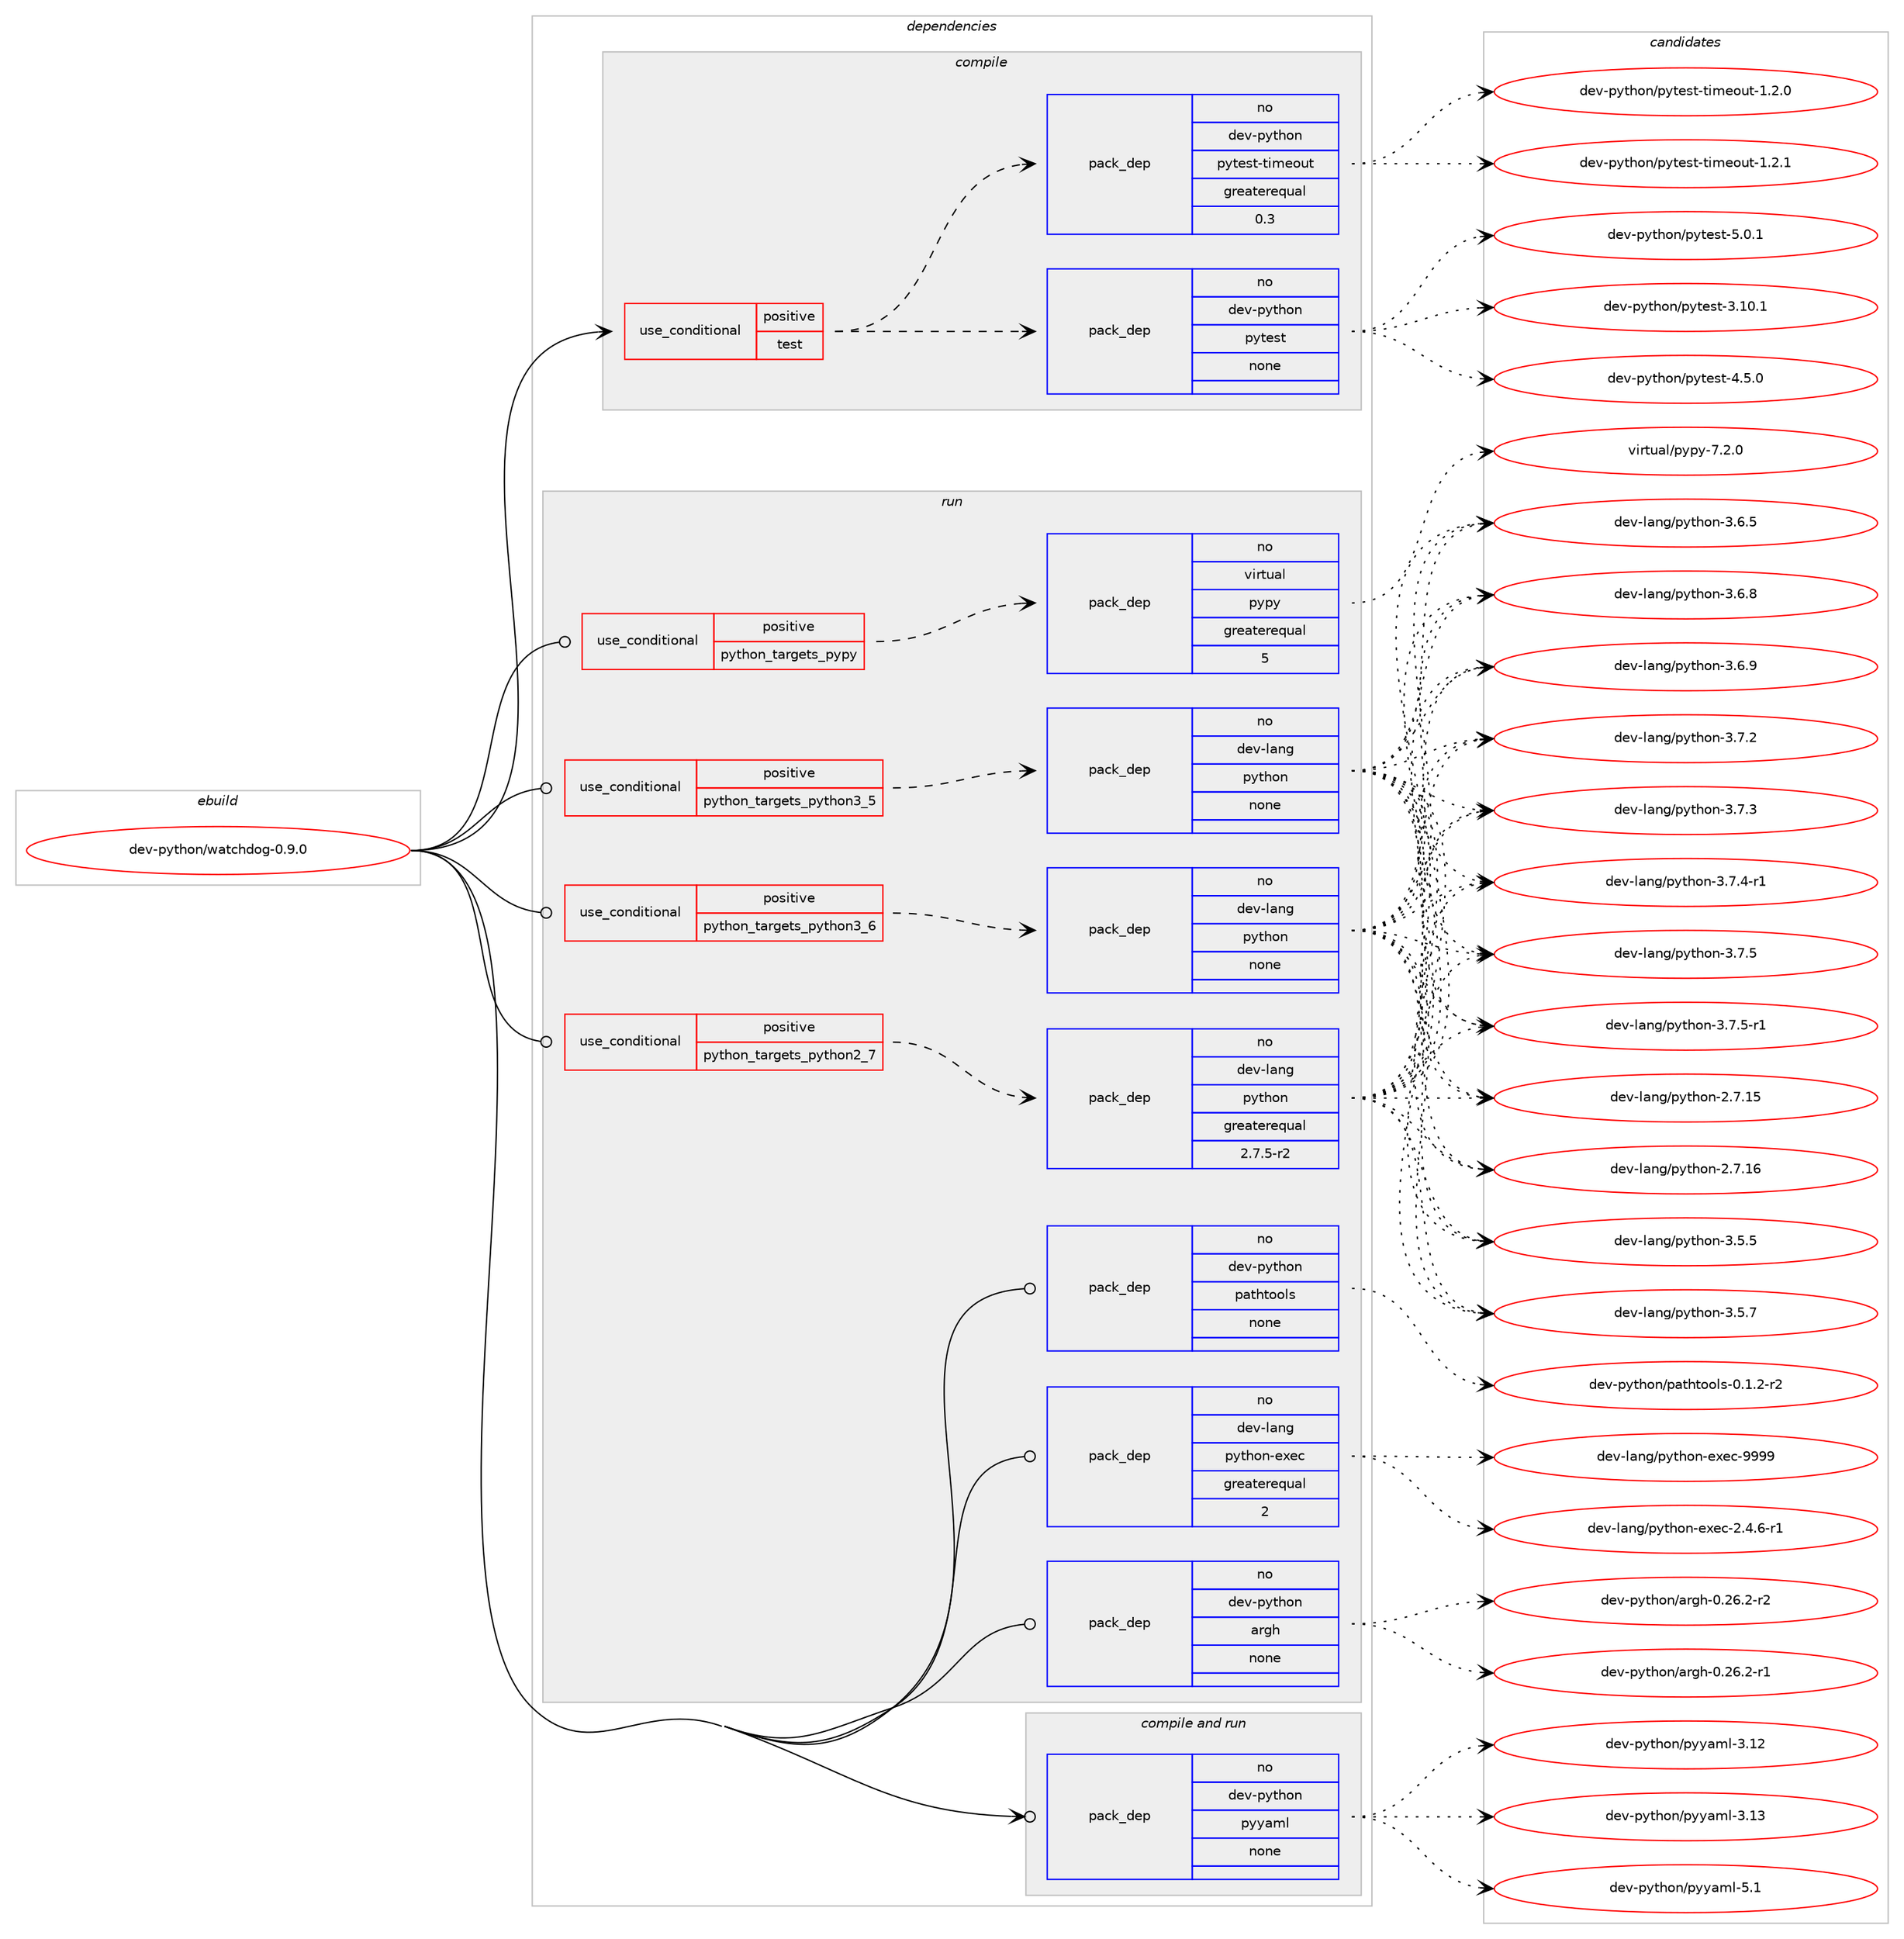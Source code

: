 digraph prolog {

# *************
# Graph options
# *************

newrank=true;
concentrate=true;
compound=true;
graph [rankdir=LR,fontname=Helvetica,fontsize=10,ranksep=1.5];#, ranksep=2.5, nodesep=0.2];
edge  [arrowhead=vee];
node  [fontname=Helvetica,fontsize=10];

# **********
# The ebuild
# **********

subgraph cluster_leftcol {
color=gray;
rank=same;
label=<<i>ebuild</i>>;
id [label="dev-python/watchdog-0.9.0", color=red, width=4, href="../dev-python/watchdog-0.9.0.svg"];
}

# ****************
# The dependencies
# ****************

subgraph cluster_midcol {
color=gray;
label=<<i>dependencies</i>>;
subgraph cluster_compile {
fillcolor="#eeeeee";
style=filled;
label=<<i>compile</i>>;
subgraph cond151249 {
dependency643325 [label=<<TABLE BORDER="0" CELLBORDER="1" CELLSPACING="0" CELLPADDING="4"><TR><TD ROWSPAN="3" CELLPADDING="10">use_conditional</TD></TR><TR><TD>positive</TD></TR><TR><TD>test</TD></TR></TABLE>>, shape=none, color=red];
subgraph pack480187 {
dependency643326 [label=<<TABLE BORDER="0" CELLBORDER="1" CELLSPACING="0" CELLPADDING="4" WIDTH="220"><TR><TD ROWSPAN="6" CELLPADDING="30">pack_dep</TD></TR><TR><TD WIDTH="110">no</TD></TR><TR><TD>dev-python</TD></TR><TR><TD>pytest</TD></TR><TR><TD>none</TD></TR><TR><TD></TD></TR></TABLE>>, shape=none, color=blue];
}
dependency643325:e -> dependency643326:w [weight=20,style="dashed",arrowhead="vee"];
subgraph pack480188 {
dependency643327 [label=<<TABLE BORDER="0" CELLBORDER="1" CELLSPACING="0" CELLPADDING="4" WIDTH="220"><TR><TD ROWSPAN="6" CELLPADDING="30">pack_dep</TD></TR><TR><TD WIDTH="110">no</TD></TR><TR><TD>dev-python</TD></TR><TR><TD>pytest-timeout</TD></TR><TR><TD>greaterequal</TD></TR><TR><TD>0.3</TD></TR></TABLE>>, shape=none, color=blue];
}
dependency643325:e -> dependency643327:w [weight=20,style="dashed",arrowhead="vee"];
}
id:e -> dependency643325:w [weight=20,style="solid",arrowhead="vee"];
}
subgraph cluster_compileandrun {
fillcolor="#eeeeee";
style=filled;
label=<<i>compile and run</i>>;
subgraph pack480189 {
dependency643328 [label=<<TABLE BORDER="0" CELLBORDER="1" CELLSPACING="0" CELLPADDING="4" WIDTH="220"><TR><TD ROWSPAN="6" CELLPADDING="30">pack_dep</TD></TR><TR><TD WIDTH="110">no</TD></TR><TR><TD>dev-python</TD></TR><TR><TD>pyyaml</TD></TR><TR><TD>none</TD></TR><TR><TD></TD></TR></TABLE>>, shape=none, color=blue];
}
id:e -> dependency643328:w [weight=20,style="solid",arrowhead="odotvee"];
}
subgraph cluster_run {
fillcolor="#eeeeee";
style=filled;
label=<<i>run</i>>;
subgraph cond151250 {
dependency643329 [label=<<TABLE BORDER="0" CELLBORDER="1" CELLSPACING="0" CELLPADDING="4"><TR><TD ROWSPAN="3" CELLPADDING="10">use_conditional</TD></TR><TR><TD>positive</TD></TR><TR><TD>python_targets_pypy</TD></TR></TABLE>>, shape=none, color=red];
subgraph pack480190 {
dependency643330 [label=<<TABLE BORDER="0" CELLBORDER="1" CELLSPACING="0" CELLPADDING="4" WIDTH="220"><TR><TD ROWSPAN="6" CELLPADDING="30">pack_dep</TD></TR><TR><TD WIDTH="110">no</TD></TR><TR><TD>virtual</TD></TR><TR><TD>pypy</TD></TR><TR><TD>greaterequal</TD></TR><TR><TD>5</TD></TR></TABLE>>, shape=none, color=blue];
}
dependency643329:e -> dependency643330:w [weight=20,style="dashed",arrowhead="vee"];
}
id:e -> dependency643329:w [weight=20,style="solid",arrowhead="odot"];
subgraph cond151251 {
dependency643331 [label=<<TABLE BORDER="0" CELLBORDER="1" CELLSPACING="0" CELLPADDING="4"><TR><TD ROWSPAN="3" CELLPADDING="10">use_conditional</TD></TR><TR><TD>positive</TD></TR><TR><TD>python_targets_python2_7</TD></TR></TABLE>>, shape=none, color=red];
subgraph pack480191 {
dependency643332 [label=<<TABLE BORDER="0" CELLBORDER="1" CELLSPACING="0" CELLPADDING="4" WIDTH="220"><TR><TD ROWSPAN="6" CELLPADDING="30">pack_dep</TD></TR><TR><TD WIDTH="110">no</TD></TR><TR><TD>dev-lang</TD></TR><TR><TD>python</TD></TR><TR><TD>greaterequal</TD></TR><TR><TD>2.7.5-r2</TD></TR></TABLE>>, shape=none, color=blue];
}
dependency643331:e -> dependency643332:w [weight=20,style="dashed",arrowhead="vee"];
}
id:e -> dependency643331:w [weight=20,style="solid",arrowhead="odot"];
subgraph cond151252 {
dependency643333 [label=<<TABLE BORDER="0" CELLBORDER="1" CELLSPACING="0" CELLPADDING="4"><TR><TD ROWSPAN="3" CELLPADDING="10">use_conditional</TD></TR><TR><TD>positive</TD></TR><TR><TD>python_targets_python3_5</TD></TR></TABLE>>, shape=none, color=red];
subgraph pack480192 {
dependency643334 [label=<<TABLE BORDER="0" CELLBORDER="1" CELLSPACING="0" CELLPADDING="4" WIDTH="220"><TR><TD ROWSPAN="6" CELLPADDING="30">pack_dep</TD></TR><TR><TD WIDTH="110">no</TD></TR><TR><TD>dev-lang</TD></TR><TR><TD>python</TD></TR><TR><TD>none</TD></TR><TR><TD></TD></TR></TABLE>>, shape=none, color=blue];
}
dependency643333:e -> dependency643334:w [weight=20,style="dashed",arrowhead="vee"];
}
id:e -> dependency643333:w [weight=20,style="solid",arrowhead="odot"];
subgraph cond151253 {
dependency643335 [label=<<TABLE BORDER="0" CELLBORDER="1" CELLSPACING="0" CELLPADDING="4"><TR><TD ROWSPAN="3" CELLPADDING="10">use_conditional</TD></TR><TR><TD>positive</TD></TR><TR><TD>python_targets_python3_6</TD></TR></TABLE>>, shape=none, color=red];
subgraph pack480193 {
dependency643336 [label=<<TABLE BORDER="0" CELLBORDER="1" CELLSPACING="0" CELLPADDING="4" WIDTH="220"><TR><TD ROWSPAN="6" CELLPADDING="30">pack_dep</TD></TR><TR><TD WIDTH="110">no</TD></TR><TR><TD>dev-lang</TD></TR><TR><TD>python</TD></TR><TR><TD>none</TD></TR><TR><TD></TD></TR></TABLE>>, shape=none, color=blue];
}
dependency643335:e -> dependency643336:w [weight=20,style="dashed",arrowhead="vee"];
}
id:e -> dependency643335:w [weight=20,style="solid",arrowhead="odot"];
subgraph pack480194 {
dependency643337 [label=<<TABLE BORDER="0" CELLBORDER="1" CELLSPACING="0" CELLPADDING="4" WIDTH="220"><TR><TD ROWSPAN="6" CELLPADDING="30">pack_dep</TD></TR><TR><TD WIDTH="110">no</TD></TR><TR><TD>dev-lang</TD></TR><TR><TD>python-exec</TD></TR><TR><TD>greaterequal</TD></TR><TR><TD>2</TD></TR></TABLE>>, shape=none, color=blue];
}
id:e -> dependency643337:w [weight=20,style="solid",arrowhead="odot"];
subgraph pack480195 {
dependency643338 [label=<<TABLE BORDER="0" CELLBORDER="1" CELLSPACING="0" CELLPADDING="4" WIDTH="220"><TR><TD ROWSPAN="6" CELLPADDING="30">pack_dep</TD></TR><TR><TD WIDTH="110">no</TD></TR><TR><TD>dev-python</TD></TR><TR><TD>argh</TD></TR><TR><TD>none</TD></TR><TR><TD></TD></TR></TABLE>>, shape=none, color=blue];
}
id:e -> dependency643338:w [weight=20,style="solid",arrowhead="odot"];
subgraph pack480196 {
dependency643339 [label=<<TABLE BORDER="0" CELLBORDER="1" CELLSPACING="0" CELLPADDING="4" WIDTH="220"><TR><TD ROWSPAN="6" CELLPADDING="30">pack_dep</TD></TR><TR><TD WIDTH="110">no</TD></TR><TR><TD>dev-python</TD></TR><TR><TD>pathtools</TD></TR><TR><TD>none</TD></TR><TR><TD></TD></TR></TABLE>>, shape=none, color=blue];
}
id:e -> dependency643339:w [weight=20,style="solid",arrowhead="odot"];
}
}

# **************
# The candidates
# **************

subgraph cluster_choices {
rank=same;
color=gray;
label=<<i>candidates</i>>;

subgraph choice480187 {
color=black;
nodesep=1;
choice100101118451121211161041111104711212111610111511645514649484649 [label="dev-python/pytest-3.10.1", color=red, width=4,href="../dev-python/pytest-3.10.1.svg"];
choice1001011184511212111610411111047112121116101115116455246534648 [label="dev-python/pytest-4.5.0", color=red, width=4,href="../dev-python/pytest-4.5.0.svg"];
choice1001011184511212111610411111047112121116101115116455346484649 [label="dev-python/pytest-5.0.1", color=red, width=4,href="../dev-python/pytest-5.0.1.svg"];
dependency643326:e -> choice100101118451121211161041111104711212111610111511645514649484649:w [style=dotted,weight="100"];
dependency643326:e -> choice1001011184511212111610411111047112121116101115116455246534648:w [style=dotted,weight="100"];
dependency643326:e -> choice1001011184511212111610411111047112121116101115116455346484649:w [style=dotted,weight="100"];
}
subgraph choice480188 {
color=black;
nodesep=1;
choice100101118451121211161041111104711212111610111511645116105109101111117116454946504648 [label="dev-python/pytest-timeout-1.2.0", color=red, width=4,href="../dev-python/pytest-timeout-1.2.0.svg"];
choice100101118451121211161041111104711212111610111511645116105109101111117116454946504649 [label="dev-python/pytest-timeout-1.2.1", color=red, width=4,href="../dev-python/pytest-timeout-1.2.1.svg"];
dependency643327:e -> choice100101118451121211161041111104711212111610111511645116105109101111117116454946504648:w [style=dotted,weight="100"];
dependency643327:e -> choice100101118451121211161041111104711212111610111511645116105109101111117116454946504649:w [style=dotted,weight="100"];
}
subgraph choice480189 {
color=black;
nodesep=1;
choice1001011184511212111610411111047112121121971091084551464950 [label="dev-python/pyyaml-3.12", color=red, width=4,href="../dev-python/pyyaml-3.12.svg"];
choice1001011184511212111610411111047112121121971091084551464951 [label="dev-python/pyyaml-3.13", color=red, width=4,href="../dev-python/pyyaml-3.13.svg"];
choice10010111845112121116104111110471121211219710910845534649 [label="dev-python/pyyaml-5.1", color=red, width=4,href="../dev-python/pyyaml-5.1.svg"];
dependency643328:e -> choice1001011184511212111610411111047112121121971091084551464950:w [style=dotted,weight="100"];
dependency643328:e -> choice1001011184511212111610411111047112121121971091084551464951:w [style=dotted,weight="100"];
dependency643328:e -> choice10010111845112121116104111110471121211219710910845534649:w [style=dotted,weight="100"];
}
subgraph choice480190 {
color=black;
nodesep=1;
choice1181051141161179710847112121112121455546504648 [label="virtual/pypy-7.2.0", color=red, width=4,href="../virtual/pypy-7.2.0.svg"];
dependency643330:e -> choice1181051141161179710847112121112121455546504648:w [style=dotted,weight="100"];
}
subgraph choice480191 {
color=black;
nodesep=1;
choice10010111845108971101034711212111610411111045504655464953 [label="dev-lang/python-2.7.15", color=red, width=4,href="../dev-lang/python-2.7.15.svg"];
choice10010111845108971101034711212111610411111045504655464954 [label="dev-lang/python-2.7.16", color=red, width=4,href="../dev-lang/python-2.7.16.svg"];
choice100101118451089711010347112121116104111110455146534653 [label="dev-lang/python-3.5.5", color=red, width=4,href="../dev-lang/python-3.5.5.svg"];
choice100101118451089711010347112121116104111110455146534655 [label="dev-lang/python-3.5.7", color=red, width=4,href="../dev-lang/python-3.5.7.svg"];
choice100101118451089711010347112121116104111110455146544653 [label="dev-lang/python-3.6.5", color=red, width=4,href="../dev-lang/python-3.6.5.svg"];
choice100101118451089711010347112121116104111110455146544656 [label="dev-lang/python-3.6.8", color=red, width=4,href="../dev-lang/python-3.6.8.svg"];
choice100101118451089711010347112121116104111110455146544657 [label="dev-lang/python-3.6.9", color=red, width=4,href="../dev-lang/python-3.6.9.svg"];
choice100101118451089711010347112121116104111110455146554650 [label="dev-lang/python-3.7.2", color=red, width=4,href="../dev-lang/python-3.7.2.svg"];
choice100101118451089711010347112121116104111110455146554651 [label="dev-lang/python-3.7.3", color=red, width=4,href="../dev-lang/python-3.7.3.svg"];
choice1001011184510897110103471121211161041111104551465546524511449 [label="dev-lang/python-3.7.4-r1", color=red, width=4,href="../dev-lang/python-3.7.4-r1.svg"];
choice100101118451089711010347112121116104111110455146554653 [label="dev-lang/python-3.7.5", color=red, width=4,href="../dev-lang/python-3.7.5.svg"];
choice1001011184510897110103471121211161041111104551465546534511449 [label="dev-lang/python-3.7.5-r1", color=red, width=4,href="../dev-lang/python-3.7.5-r1.svg"];
dependency643332:e -> choice10010111845108971101034711212111610411111045504655464953:w [style=dotted,weight="100"];
dependency643332:e -> choice10010111845108971101034711212111610411111045504655464954:w [style=dotted,weight="100"];
dependency643332:e -> choice100101118451089711010347112121116104111110455146534653:w [style=dotted,weight="100"];
dependency643332:e -> choice100101118451089711010347112121116104111110455146534655:w [style=dotted,weight="100"];
dependency643332:e -> choice100101118451089711010347112121116104111110455146544653:w [style=dotted,weight="100"];
dependency643332:e -> choice100101118451089711010347112121116104111110455146544656:w [style=dotted,weight="100"];
dependency643332:e -> choice100101118451089711010347112121116104111110455146544657:w [style=dotted,weight="100"];
dependency643332:e -> choice100101118451089711010347112121116104111110455146554650:w [style=dotted,weight="100"];
dependency643332:e -> choice100101118451089711010347112121116104111110455146554651:w [style=dotted,weight="100"];
dependency643332:e -> choice1001011184510897110103471121211161041111104551465546524511449:w [style=dotted,weight="100"];
dependency643332:e -> choice100101118451089711010347112121116104111110455146554653:w [style=dotted,weight="100"];
dependency643332:e -> choice1001011184510897110103471121211161041111104551465546534511449:w [style=dotted,weight="100"];
}
subgraph choice480192 {
color=black;
nodesep=1;
choice10010111845108971101034711212111610411111045504655464953 [label="dev-lang/python-2.7.15", color=red, width=4,href="../dev-lang/python-2.7.15.svg"];
choice10010111845108971101034711212111610411111045504655464954 [label="dev-lang/python-2.7.16", color=red, width=4,href="../dev-lang/python-2.7.16.svg"];
choice100101118451089711010347112121116104111110455146534653 [label="dev-lang/python-3.5.5", color=red, width=4,href="../dev-lang/python-3.5.5.svg"];
choice100101118451089711010347112121116104111110455146534655 [label="dev-lang/python-3.5.7", color=red, width=4,href="../dev-lang/python-3.5.7.svg"];
choice100101118451089711010347112121116104111110455146544653 [label="dev-lang/python-3.6.5", color=red, width=4,href="../dev-lang/python-3.6.5.svg"];
choice100101118451089711010347112121116104111110455146544656 [label="dev-lang/python-3.6.8", color=red, width=4,href="../dev-lang/python-3.6.8.svg"];
choice100101118451089711010347112121116104111110455146544657 [label="dev-lang/python-3.6.9", color=red, width=4,href="../dev-lang/python-3.6.9.svg"];
choice100101118451089711010347112121116104111110455146554650 [label="dev-lang/python-3.7.2", color=red, width=4,href="../dev-lang/python-3.7.2.svg"];
choice100101118451089711010347112121116104111110455146554651 [label="dev-lang/python-3.7.3", color=red, width=4,href="../dev-lang/python-3.7.3.svg"];
choice1001011184510897110103471121211161041111104551465546524511449 [label="dev-lang/python-3.7.4-r1", color=red, width=4,href="../dev-lang/python-3.7.4-r1.svg"];
choice100101118451089711010347112121116104111110455146554653 [label="dev-lang/python-3.7.5", color=red, width=4,href="../dev-lang/python-3.7.5.svg"];
choice1001011184510897110103471121211161041111104551465546534511449 [label="dev-lang/python-3.7.5-r1", color=red, width=4,href="../dev-lang/python-3.7.5-r1.svg"];
dependency643334:e -> choice10010111845108971101034711212111610411111045504655464953:w [style=dotted,weight="100"];
dependency643334:e -> choice10010111845108971101034711212111610411111045504655464954:w [style=dotted,weight="100"];
dependency643334:e -> choice100101118451089711010347112121116104111110455146534653:w [style=dotted,weight="100"];
dependency643334:e -> choice100101118451089711010347112121116104111110455146534655:w [style=dotted,weight="100"];
dependency643334:e -> choice100101118451089711010347112121116104111110455146544653:w [style=dotted,weight="100"];
dependency643334:e -> choice100101118451089711010347112121116104111110455146544656:w [style=dotted,weight="100"];
dependency643334:e -> choice100101118451089711010347112121116104111110455146544657:w [style=dotted,weight="100"];
dependency643334:e -> choice100101118451089711010347112121116104111110455146554650:w [style=dotted,weight="100"];
dependency643334:e -> choice100101118451089711010347112121116104111110455146554651:w [style=dotted,weight="100"];
dependency643334:e -> choice1001011184510897110103471121211161041111104551465546524511449:w [style=dotted,weight="100"];
dependency643334:e -> choice100101118451089711010347112121116104111110455146554653:w [style=dotted,weight="100"];
dependency643334:e -> choice1001011184510897110103471121211161041111104551465546534511449:w [style=dotted,weight="100"];
}
subgraph choice480193 {
color=black;
nodesep=1;
choice10010111845108971101034711212111610411111045504655464953 [label="dev-lang/python-2.7.15", color=red, width=4,href="../dev-lang/python-2.7.15.svg"];
choice10010111845108971101034711212111610411111045504655464954 [label="dev-lang/python-2.7.16", color=red, width=4,href="../dev-lang/python-2.7.16.svg"];
choice100101118451089711010347112121116104111110455146534653 [label="dev-lang/python-3.5.5", color=red, width=4,href="../dev-lang/python-3.5.5.svg"];
choice100101118451089711010347112121116104111110455146534655 [label="dev-lang/python-3.5.7", color=red, width=4,href="../dev-lang/python-3.5.7.svg"];
choice100101118451089711010347112121116104111110455146544653 [label="dev-lang/python-3.6.5", color=red, width=4,href="../dev-lang/python-3.6.5.svg"];
choice100101118451089711010347112121116104111110455146544656 [label="dev-lang/python-3.6.8", color=red, width=4,href="../dev-lang/python-3.6.8.svg"];
choice100101118451089711010347112121116104111110455146544657 [label="dev-lang/python-3.6.9", color=red, width=4,href="../dev-lang/python-3.6.9.svg"];
choice100101118451089711010347112121116104111110455146554650 [label="dev-lang/python-3.7.2", color=red, width=4,href="../dev-lang/python-3.7.2.svg"];
choice100101118451089711010347112121116104111110455146554651 [label="dev-lang/python-3.7.3", color=red, width=4,href="../dev-lang/python-3.7.3.svg"];
choice1001011184510897110103471121211161041111104551465546524511449 [label="dev-lang/python-3.7.4-r1", color=red, width=4,href="../dev-lang/python-3.7.4-r1.svg"];
choice100101118451089711010347112121116104111110455146554653 [label="dev-lang/python-3.7.5", color=red, width=4,href="../dev-lang/python-3.7.5.svg"];
choice1001011184510897110103471121211161041111104551465546534511449 [label="dev-lang/python-3.7.5-r1", color=red, width=4,href="../dev-lang/python-3.7.5-r1.svg"];
dependency643336:e -> choice10010111845108971101034711212111610411111045504655464953:w [style=dotted,weight="100"];
dependency643336:e -> choice10010111845108971101034711212111610411111045504655464954:w [style=dotted,weight="100"];
dependency643336:e -> choice100101118451089711010347112121116104111110455146534653:w [style=dotted,weight="100"];
dependency643336:e -> choice100101118451089711010347112121116104111110455146534655:w [style=dotted,weight="100"];
dependency643336:e -> choice100101118451089711010347112121116104111110455146544653:w [style=dotted,weight="100"];
dependency643336:e -> choice100101118451089711010347112121116104111110455146544656:w [style=dotted,weight="100"];
dependency643336:e -> choice100101118451089711010347112121116104111110455146544657:w [style=dotted,weight="100"];
dependency643336:e -> choice100101118451089711010347112121116104111110455146554650:w [style=dotted,weight="100"];
dependency643336:e -> choice100101118451089711010347112121116104111110455146554651:w [style=dotted,weight="100"];
dependency643336:e -> choice1001011184510897110103471121211161041111104551465546524511449:w [style=dotted,weight="100"];
dependency643336:e -> choice100101118451089711010347112121116104111110455146554653:w [style=dotted,weight="100"];
dependency643336:e -> choice1001011184510897110103471121211161041111104551465546534511449:w [style=dotted,weight="100"];
}
subgraph choice480194 {
color=black;
nodesep=1;
choice10010111845108971101034711212111610411111045101120101994550465246544511449 [label="dev-lang/python-exec-2.4.6-r1", color=red, width=4,href="../dev-lang/python-exec-2.4.6-r1.svg"];
choice10010111845108971101034711212111610411111045101120101994557575757 [label="dev-lang/python-exec-9999", color=red, width=4,href="../dev-lang/python-exec-9999.svg"];
dependency643337:e -> choice10010111845108971101034711212111610411111045101120101994550465246544511449:w [style=dotted,weight="100"];
dependency643337:e -> choice10010111845108971101034711212111610411111045101120101994557575757:w [style=dotted,weight="100"];
}
subgraph choice480195 {
color=black;
nodesep=1;
choice100101118451121211161041111104797114103104454846505446504511449 [label="dev-python/argh-0.26.2-r1", color=red, width=4,href="../dev-python/argh-0.26.2-r1.svg"];
choice100101118451121211161041111104797114103104454846505446504511450 [label="dev-python/argh-0.26.2-r2", color=red, width=4,href="../dev-python/argh-0.26.2-r2.svg"];
dependency643338:e -> choice100101118451121211161041111104797114103104454846505446504511449:w [style=dotted,weight="100"];
dependency643338:e -> choice100101118451121211161041111104797114103104454846505446504511450:w [style=dotted,weight="100"];
}
subgraph choice480196 {
color=black;
nodesep=1;
choice1001011184511212111610411111047112971161041161111111081154548464946504511450 [label="dev-python/pathtools-0.1.2-r2", color=red, width=4,href="../dev-python/pathtools-0.1.2-r2.svg"];
dependency643339:e -> choice1001011184511212111610411111047112971161041161111111081154548464946504511450:w [style=dotted,weight="100"];
}
}

}
